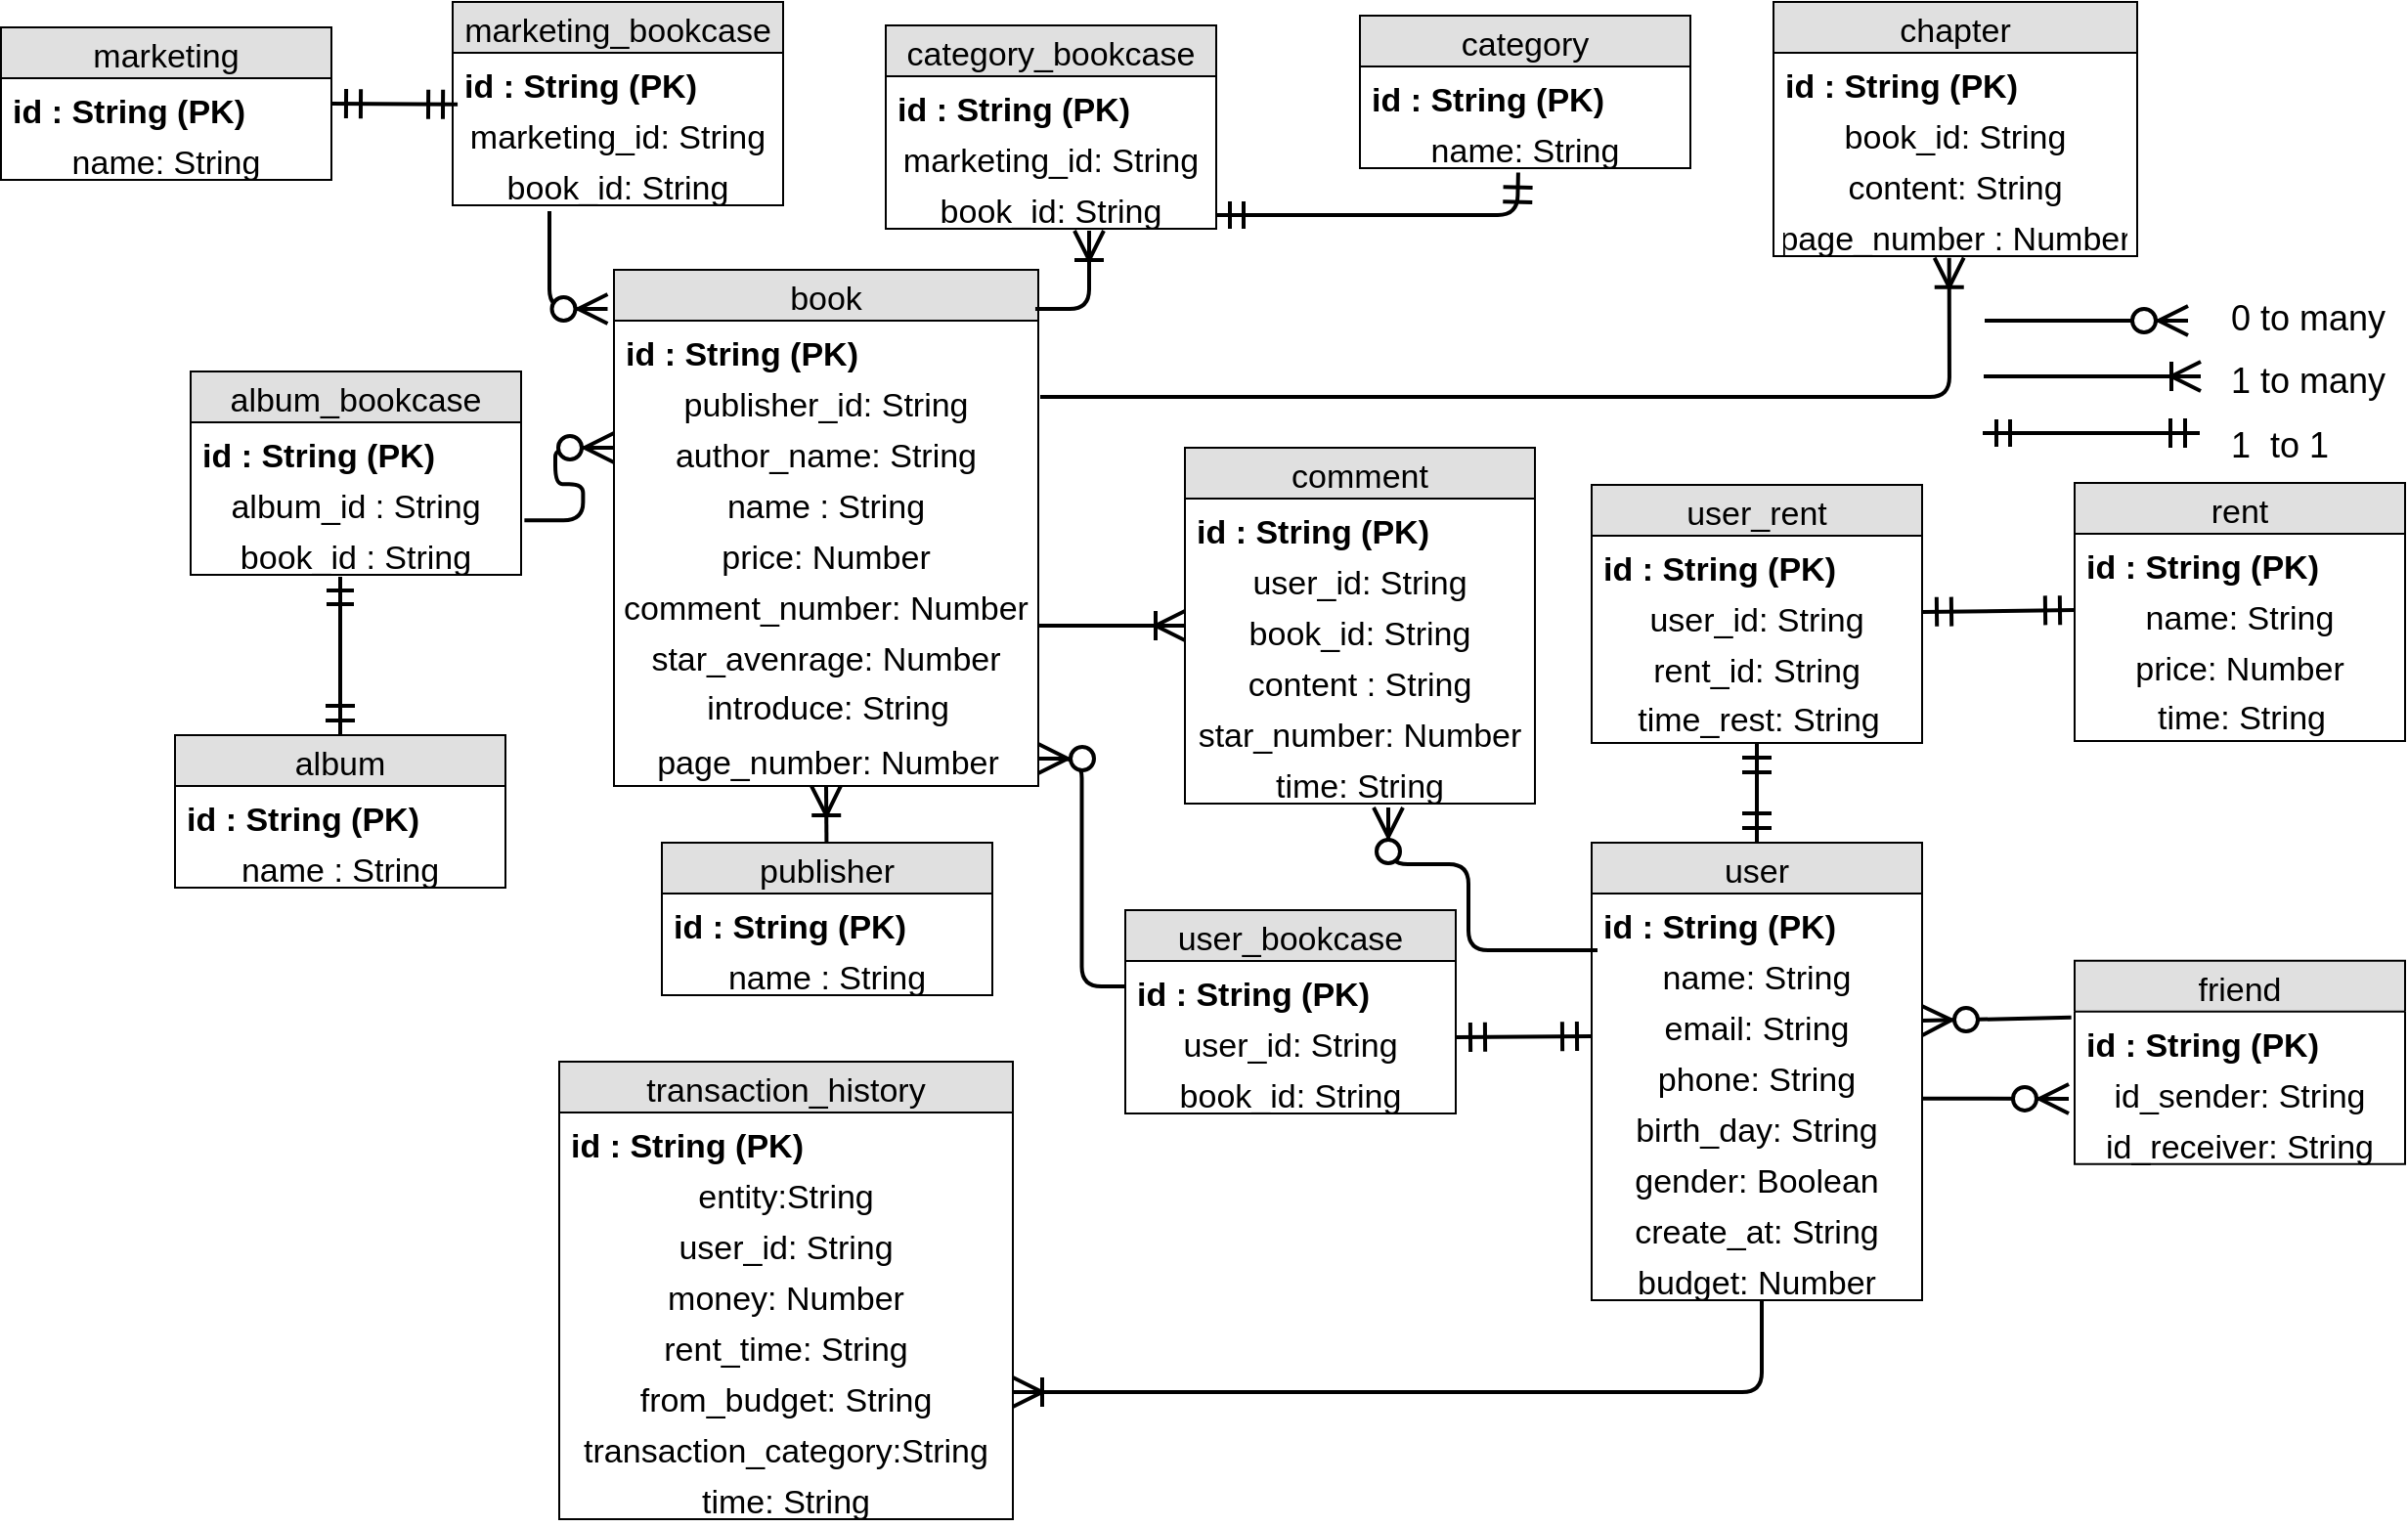 <mxfile version="10.7.5" type="device"><diagram id="d7zMwRDddRJjNO7_HLSz" name="Page-1"><mxGraphModel dx="1863" dy="1151" grid="0" gridSize="10" guides="1" tooltips="1" connect="1" arrows="1" fold="1" page="0" pageScale="1" pageWidth="850" pageHeight="1100" math="0" shadow="0"><root><mxCell id="0"/><mxCell id="1" parent="0"/><mxCell id="2itM7h_mYokOClJ4KOV5-1" value="book" style="swimlane;fontStyle=0;childLayout=stackLayout;horizontal=1;startSize=26;fillColor=#e0e0e0;horizontalStack=0;resizeParent=1;resizeParentMax=0;resizeLast=0;collapsible=1;marginBottom=0;swimlaneFillColor=#ffffff;align=center;fontSize=17;" parent="1" vertex="1"><mxGeometry x="456" y="18" width="217" height="264" as="geometry"/></mxCell><mxCell id="2itM7h_mYokOClJ4KOV5-10" value="id : String (PK)" style="text;strokeColor=none;fillColor=none;spacingLeft=4;spacingRight=4;overflow=hidden;rotatable=0;points=[[0,0.5],[1,0.5]];portConstraint=eastwest;fontSize=17;fontStyle=1" parent="2itM7h_mYokOClJ4KOV5-1" vertex="1"><mxGeometry y="26" width="217" height="26" as="geometry"/></mxCell><mxCell id="2itM7h_mYokOClJ4KOV5-9" value="publisher_id: String" style="text;strokeColor=none;fillColor=none;spacingLeft=4;spacingRight=4;overflow=hidden;rotatable=0;points=[[0,0.5],[1,0.5]];portConstraint=eastwest;fontSize=17;align=center;" parent="2itM7h_mYokOClJ4KOV5-1" vertex="1"><mxGeometry y="52" width="217" height="26" as="geometry"/></mxCell><mxCell id="2itM7h_mYokOClJ4KOV5-7" value="author_name: String" style="text;strokeColor=none;fillColor=none;spacingLeft=4;spacingRight=4;overflow=hidden;rotatable=0;points=[[0,0.5],[1,0.5]];portConstraint=eastwest;fontSize=17;align=center;" parent="2itM7h_mYokOClJ4KOV5-1" vertex="1"><mxGeometry y="78" width="217" height="26" as="geometry"/></mxCell><mxCell id="2itM7h_mYokOClJ4KOV5-8" value="name : String" style="text;strokeColor=none;fillColor=none;spacingLeft=4;spacingRight=4;overflow=hidden;rotatable=0;points=[[0,0.5],[1,0.5]];portConstraint=eastwest;fontSize=17;align=center;" parent="2itM7h_mYokOClJ4KOV5-1" vertex="1"><mxGeometry y="104" width="217" height="26" as="geometry"/></mxCell><mxCell id="2itM7h_mYokOClJ4KOV5-2" value="price: Number" style="text;strokeColor=none;fillColor=none;spacingLeft=4;spacingRight=4;overflow=hidden;rotatable=0;points=[[0,0.5],[1,0.5]];portConstraint=eastwest;fontSize=17;align=center;" parent="2itM7h_mYokOClJ4KOV5-1" vertex="1"><mxGeometry y="130" width="217" height="26" as="geometry"/></mxCell><mxCell id="2itM7h_mYokOClJ4KOV5-3" value="comment_number: Number" style="text;strokeColor=none;fillColor=none;spacingLeft=4;spacingRight=4;overflow=hidden;rotatable=0;points=[[0,0.5],[1,0.5]];portConstraint=eastwest;fontSize=17;align=center;" parent="2itM7h_mYokOClJ4KOV5-1" vertex="1"><mxGeometry y="156" width="217" height="26" as="geometry"/></mxCell><mxCell id="2itM7h_mYokOClJ4KOV5-4" value="star_avenrage: Number" style="text;strokeColor=none;fillColor=none;spacingLeft=4;spacingRight=4;overflow=hidden;rotatable=0;points=[[0,0.5],[1,0.5]];portConstraint=eastwest;fontSize=17;align=center;" parent="2itM7h_mYokOClJ4KOV5-1" vertex="1"><mxGeometry y="182" width="217" height="26" as="geometry"/></mxCell><mxCell id="2itM7h_mYokOClJ4KOV5-11" value="introduce: String" style="text;html=1;align=center;fontSize=17;" parent="2itM7h_mYokOClJ4KOV5-1" vertex="1"><mxGeometry y="208" width="217" height="28" as="geometry"/></mxCell><mxCell id="2itM7h_mYokOClJ4KOV5-12" value="page_number: Number" style="text;html=1;align=center;fontSize=17;" parent="2itM7h_mYokOClJ4KOV5-1" vertex="1"><mxGeometry y="236" width="217" height="28" as="geometry"/></mxCell><mxCell id="2itM7h_mYokOClJ4KOV5-13" value="chapter" style="swimlane;fontStyle=0;childLayout=stackLayout;horizontal=1;startSize=26;fillColor=#e0e0e0;horizontalStack=0;resizeParent=1;resizeParentMax=0;resizeLast=0;collapsible=1;marginBottom=0;swimlaneFillColor=#ffffff;align=center;fontSize=17;" parent="1" vertex="1"><mxGeometry x="1049" y="-119" width="186" height="130" as="geometry"/></mxCell><mxCell id="2itM7h_mYokOClJ4KOV5-14" value="id : String (PK)" style="text;strokeColor=none;fillColor=none;spacingLeft=4;spacingRight=4;overflow=hidden;rotatable=0;points=[[0,0.5],[1,0.5]];portConstraint=eastwest;fontSize=17;fontStyle=1" parent="2itM7h_mYokOClJ4KOV5-13" vertex="1"><mxGeometry y="26" width="186" height="26" as="geometry"/></mxCell><mxCell id="2itM7h_mYokOClJ4KOV5-15" value="book_id: String" style="text;strokeColor=none;fillColor=none;spacingLeft=4;spacingRight=4;overflow=hidden;rotatable=0;points=[[0,0.5],[1,0.5]];portConstraint=eastwest;fontSize=17;align=center;" parent="2itM7h_mYokOClJ4KOV5-13" vertex="1"><mxGeometry y="52" width="186" height="26" as="geometry"/></mxCell><mxCell id="2itM7h_mYokOClJ4KOV5-16" value="content: String" style="text;strokeColor=none;fillColor=none;spacingLeft=4;spacingRight=4;overflow=hidden;rotatable=0;points=[[0,0.5],[1,0.5]];portConstraint=eastwest;fontSize=17;align=center;" parent="2itM7h_mYokOClJ4KOV5-13" vertex="1"><mxGeometry y="78" width="186" height="26" as="geometry"/></mxCell><mxCell id="2itM7h_mYokOClJ4KOV5-17" value="page_number : Number" style="text;strokeColor=none;fillColor=none;spacingLeft=4;spacingRight=4;overflow=hidden;rotatable=0;points=[[0,0.5],[1,0.5]];portConstraint=eastwest;fontSize=17;align=center;" parent="2itM7h_mYokOClJ4KOV5-13" vertex="1"><mxGeometry y="104" width="186" height="26" as="geometry"/></mxCell><mxCell id="2itM7h_mYokOClJ4KOV5-25" value="publisher" style="swimlane;fontStyle=0;childLayout=stackLayout;horizontal=1;startSize=26;fillColor=#e0e0e0;horizontalStack=0;resizeParent=1;resizeParentMax=0;resizeLast=0;collapsible=1;marginBottom=0;swimlaneFillColor=#ffffff;align=center;fontSize=17;" parent="1" vertex="1"><mxGeometry x="480.5" y="311" width="169" height="78" as="geometry"/></mxCell><mxCell id="2itM7h_mYokOClJ4KOV5-26" value="id : String (PK)" style="text;strokeColor=none;fillColor=none;spacingLeft=4;spacingRight=4;overflow=hidden;rotatable=0;points=[[0,0.5],[1,0.5]];portConstraint=eastwest;fontSize=17;fontStyle=1" parent="2itM7h_mYokOClJ4KOV5-25" vertex="1"><mxGeometry y="26" width="169" height="26" as="geometry"/></mxCell><mxCell id="2itM7h_mYokOClJ4KOV5-29" value="name : String" style="text;strokeColor=none;fillColor=none;spacingLeft=4;spacingRight=4;overflow=hidden;rotatable=0;points=[[0,0.5],[1,0.5]];portConstraint=eastwest;fontSize=17;align=center;" parent="2itM7h_mYokOClJ4KOV5-25" vertex="1"><mxGeometry y="52" width="169" height="26" as="geometry"/></mxCell><mxCell id="2itM7h_mYokOClJ4KOV5-40" value="comment" style="swimlane;fontStyle=0;childLayout=stackLayout;horizontal=1;startSize=26;fillColor=#e0e0e0;horizontalStack=0;resizeParent=1;resizeParentMax=0;resizeLast=0;collapsible=1;marginBottom=0;swimlaneFillColor=#ffffff;align=center;fontSize=17;" parent="1" vertex="1"><mxGeometry x="748" y="109" width="179" height="182" as="geometry"/></mxCell><mxCell id="2itM7h_mYokOClJ4KOV5-41" value="id : String (PK)" style="text;strokeColor=none;fillColor=none;spacingLeft=4;spacingRight=4;overflow=hidden;rotatable=0;points=[[0,0.5],[1,0.5]];portConstraint=eastwest;fontSize=17;fontStyle=1" parent="2itM7h_mYokOClJ4KOV5-40" vertex="1"><mxGeometry y="26" width="179" height="26" as="geometry"/></mxCell><mxCell id="2itM7h_mYokOClJ4KOV5-42" value="user_id: String" style="text;strokeColor=none;fillColor=none;spacingLeft=4;spacingRight=4;overflow=hidden;rotatable=0;points=[[0,0.5],[1,0.5]];portConstraint=eastwest;fontSize=17;align=center;" parent="2itM7h_mYokOClJ4KOV5-40" vertex="1"><mxGeometry y="52" width="179" height="26" as="geometry"/></mxCell><mxCell id="2itM7h_mYokOClJ4KOV5-43" value="book_id: String" style="text;strokeColor=none;fillColor=none;spacingLeft=4;spacingRight=4;overflow=hidden;rotatable=0;points=[[0,0.5],[1,0.5]];portConstraint=eastwest;fontSize=17;align=center;" parent="2itM7h_mYokOClJ4KOV5-40" vertex="1"><mxGeometry y="78" width="179" height="26" as="geometry"/></mxCell><mxCell id="2itM7h_mYokOClJ4KOV5-44" value="content : String" style="text;strokeColor=none;fillColor=none;spacingLeft=4;spacingRight=4;overflow=hidden;rotatable=0;points=[[0,0.5],[1,0.5]];portConstraint=eastwest;fontSize=17;align=center;" parent="2itM7h_mYokOClJ4KOV5-40" vertex="1"><mxGeometry y="104" width="179" height="26" as="geometry"/></mxCell><mxCell id="2itM7h_mYokOClJ4KOV5-45" value="star_number: Number" style="text;strokeColor=none;fillColor=none;spacingLeft=4;spacingRight=4;overflow=hidden;rotatable=0;points=[[0,0.5],[1,0.5]];portConstraint=eastwest;fontSize=17;align=center;" parent="2itM7h_mYokOClJ4KOV5-40" vertex="1"><mxGeometry y="130" width="179" height="26" as="geometry"/></mxCell><mxCell id="2itM7h_mYokOClJ4KOV5-46" value="time: String" style="text;strokeColor=none;fillColor=none;spacingLeft=4;spacingRight=4;overflow=hidden;rotatable=0;points=[[0,0.5],[1,0.5]];portConstraint=eastwest;fontSize=17;align=center;" parent="2itM7h_mYokOClJ4KOV5-40" vertex="1"><mxGeometry y="156" width="179" height="26" as="geometry"/></mxCell><mxCell id="2itM7h_mYokOClJ4KOV5-52" value="user" style="swimlane;fontStyle=0;childLayout=stackLayout;horizontal=1;startSize=26;fillColor=#e0e0e0;horizontalStack=0;resizeParent=1;resizeParentMax=0;resizeLast=0;collapsible=1;marginBottom=0;swimlaneFillColor=#ffffff;align=center;fontSize=17;" parent="1" vertex="1"><mxGeometry x="956" y="311" width="169" height="234" as="geometry"/></mxCell><mxCell id="2itM7h_mYokOClJ4KOV5-53" value="id : String (PK)" style="text;strokeColor=none;fillColor=none;spacingLeft=4;spacingRight=4;overflow=hidden;rotatable=0;points=[[0,0.5],[1,0.5]];portConstraint=eastwest;fontSize=17;fontStyle=1" parent="2itM7h_mYokOClJ4KOV5-52" vertex="1"><mxGeometry y="26" width="169" height="26" as="geometry"/></mxCell><mxCell id="2itM7h_mYokOClJ4KOV5-54" value="name: String" style="text;strokeColor=none;fillColor=none;spacingLeft=4;spacingRight=4;overflow=hidden;rotatable=0;points=[[0,0.5],[1,0.5]];portConstraint=eastwest;fontSize=17;align=center;" parent="2itM7h_mYokOClJ4KOV5-52" vertex="1"><mxGeometry y="52" width="169" height="26" as="geometry"/></mxCell><mxCell id="2itM7h_mYokOClJ4KOV5-56" value="email: String" style="text;strokeColor=none;fillColor=none;spacingLeft=4;spacingRight=4;overflow=hidden;rotatable=0;points=[[0,0.5],[1,0.5]];portConstraint=eastwest;fontSize=17;align=center;" parent="2itM7h_mYokOClJ4KOV5-52" vertex="1"><mxGeometry y="78" width="169" height="26" as="geometry"/></mxCell><mxCell id="2itM7h_mYokOClJ4KOV5-57" value="phone: String" style="text;strokeColor=none;fillColor=none;spacingLeft=4;spacingRight=4;overflow=hidden;rotatable=0;points=[[0,0.5],[1,0.5]];portConstraint=eastwest;fontSize=17;align=center;" parent="2itM7h_mYokOClJ4KOV5-52" vertex="1"><mxGeometry y="104" width="169" height="26" as="geometry"/></mxCell><mxCell id="2itM7h_mYokOClJ4KOV5-59" value="birth_day: String" style="text;strokeColor=none;fillColor=none;spacingLeft=4;spacingRight=4;overflow=hidden;rotatable=0;points=[[0,0.5],[1,0.5]];portConstraint=eastwest;fontSize=17;align=center;" parent="2itM7h_mYokOClJ4KOV5-52" vertex="1"><mxGeometry y="130" width="169" height="26" as="geometry"/></mxCell><mxCell id="fYrH7GpACBro7d-czZhD-1" value="gender: Boolean" style="text;strokeColor=none;fillColor=none;spacingLeft=4;spacingRight=4;overflow=hidden;rotatable=0;points=[[0,0.5],[1,0.5]];portConstraint=eastwest;fontSize=17;align=center;" vertex="1" parent="2itM7h_mYokOClJ4KOV5-52"><mxGeometry y="156" width="169" height="26" as="geometry"/></mxCell><mxCell id="fYrH7GpACBro7d-czZhD-4" value="create_at: String" style="text;strokeColor=none;fillColor=none;spacingLeft=4;spacingRight=4;overflow=hidden;rotatable=0;points=[[0,0.5],[1,0.5]];portConstraint=eastwest;fontSize=17;align=center;" vertex="1" parent="2itM7h_mYokOClJ4KOV5-52"><mxGeometry y="182" width="169" height="26" as="geometry"/></mxCell><mxCell id="fYrH7GpACBro7d-czZhD-2" value="budget: Number" style="text;strokeColor=none;fillColor=none;spacingLeft=4;spacingRight=4;overflow=hidden;rotatable=0;points=[[0,0.5],[1,0.5]];portConstraint=eastwest;fontSize=17;align=center;" vertex="1" parent="2itM7h_mYokOClJ4KOV5-52"><mxGeometry y="208" width="169" height="26" as="geometry"/></mxCell><mxCell id="2itM7h_mYokOClJ4KOV5-71" value="user_bookcase" style="swimlane;fontStyle=0;childLayout=stackLayout;horizontal=1;startSize=26;fillColor=#e0e0e0;horizontalStack=0;resizeParent=1;resizeParentMax=0;resizeLast=0;collapsible=1;marginBottom=0;swimlaneFillColor=#ffffff;align=center;fontSize=17;" parent="1" vertex="1"><mxGeometry x="717.5" y="345.5" width="169" height="104" as="geometry"/></mxCell><mxCell id="2itM7h_mYokOClJ4KOV5-72" value="id : String (PK)" style="text;strokeColor=none;fillColor=none;spacingLeft=4;spacingRight=4;overflow=hidden;rotatable=0;points=[[0,0.5],[1,0.5]];portConstraint=eastwest;fontSize=17;fontStyle=1" parent="2itM7h_mYokOClJ4KOV5-71" vertex="1"><mxGeometry y="26" width="169" height="26" as="geometry"/></mxCell><mxCell id="2itM7h_mYokOClJ4KOV5-73" value="user_id: String" style="text;strokeColor=none;fillColor=none;spacingLeft=4;spacingRight=4;overflow=hidden;rotatable=0;points=[[0,0.5],[1,0.5]];portConstraint=eastwest;fontSize=17;align=center;" parent="2itM7h_mYokOClJ4KOV5-71" vertex="1"><mxGeometry y="52" width="169" height="26" as="geometry"/></mxCell><mxCell id="2itM7h_mYokOClJ4KOV5-74" value="book_id: String" style="text;strokeColor=none;fillColor=none;spacingLeft=4;spacingRight=4;overflow=hidden;rotatable=0;points=[[0,0.5],[1,0.5]];portConstraint=eastwest;fontSize=17;align=center;" parent="2itM7h_mYokOClJ4KOV5-71" vertex="1"><mxGeometry y="78" width="169" height="26" as="geometry"/></mxCell><mxCell id="2itM7h_mYokOClJ4KOV5-80" value="rent" style="swimlane;fontStyle=0;childLayout=stackLayout;horizontal=1;startSize=26;fillColor=#e0e0e0;horizontalStack=0;resizeParent=1;resizeParentMax=0;resizeLast=0;collapsible=1;marginBottom=0;swimlaneFillColor=#ffffff;align=center;fontSize=17;" parent="1" vertex="1"><mxGeometry x="1203" y="127" width="169" height="132" as="geometry"/></mxCell><mxCell id="2itM7h_mYokOClJ4KOV5-81" value="id : String (PK)" style="text;strokeColor=none;fillColor=none;spacingLeft=4;spacingRight=4;overflow=hidden;rotatable=0;points=[[0,0.5],[1,0.5]];portConstraint=eastwest;fontSize=17;fontStyle=1" parent="2itM7h_mYokOClJ4KOV5-80" vertex="1"><mxGeometry y="26" width="169" height="26" as="geometry"/></mxCell><mxCell id="2itM7h_mYokOClJ4KOV5-82" value="name: String" style="text;strokeColor=none;fillColor=none;spacingLeft=4;spacingRight=4;overflow=hidden;rotatable=0;points=[[0,0.5],[1,0.5]];portConstraint=eastwest;fontSize=17;align=center;" parent="2itM7h_mYokOClJ4KOV5-80" vertex="1"><mxGeometry y="52" width="169" height="26" as="geometry"/></mxCell><mxCell id="2itM7h_mYokOClJ4KOV5-87" value="price: Number" style="text;strokeColor=none;fillColor=none;spacingLeft=4;spacingRight=4;overflow=hidden;rotatable=0;points=[[0,0.5],[1,0.5]];portConstraint=eastwest;fontSize=17;align=center;" parent="2itM7h_mYokOClJ4KOV5-80" vertex="1"><mxGeometry y="78" width="169" height="26" as="geometry"/></mxCell><mxCell id="2itM7h_mYokOClJ4KOV5-88" value="time: String" style="text;html=1;align=center;fontSize=17;" parent="2itM7h_mYokOClJ4KOV5-80" vertex="1"><mxGeometry y="104" width="169" height="28" as="geometry"/></mxCell><mxCell id="2itM7h_mYokOClJ4KOV5-89" value="user_rent" style="swimlane;fontStyle=0;childLayout=stackLayout;horizontal=1;startSize=26;fillColor=#e0e0e0;horizontalStack=0;resizeParent=1;resizeParentMax=0;resizeLast=0;collapsible=1;marginBottom=0;swimlaneFillColor=#ffffff;align=center;fontSize=17;" parent="1" vertex="1"><mxGeometry x="956" y="128" width="169" height="132" as="geometry"/></mxCell><mxCell id="2itM7h_mYokOClJ4KOV5-90" value="id : String (PK)" style="text;strokeColor=none;fillColor=none;spacingLeft=4;spacingRight=4;overflow=hidden;rotatable=0;points=[[0,0.5],[1,0.5]];portConstraint=eastwest;fontSize=17;fontStyle=1" parent="2itM7h_mYokOClJ4KOV5-89" vertex="1"><mxGeometry y="26" width="169" height="26" as="geometry"/></mxCell><mxCell id="2itM7h_mYokOClJ4KOV5-91" value="user_id: String" style="text;strokeColor=none;fillColor=none;spacingLeft=4;spacingRight=4;overflow=hidden;rotatable=0;points=[[0,0.5],[1,0.5]];portConstraint=eastwest;fontSize=17;align=center;" parent="2itM7h_mYokOClJ4KOV5-89" vertex="1"><mxGeometry y="52" width="169" height="26" as="geometry"/></mxCell><mxCell id="2itM7h_mYokOClJ4KOV5-92" value="rent_id: String" style="text;strokeColor=none;fillColor=none;spacingLeft=4;spacingRight=4;overflow=hidden;rotatable=0;points=[[0,0.5],[1,0.5]];portConstraint=eastwest;fontSize=17;align=center;" parent="2itM7h_mYokOClJ4KOV5-89" vertex="1"><mxGeometry y="78" width="169" height="26" as="geometry"/></mxCell><mxCell id="2itM7h_mYokOClJ4KOV5-93" value="time_rest: String" style="text;html=1;align=center;fontSize=17;" parent="2itM7h_mYokOClJ4KOV5-89" vertex="1"><mxGeometry y="104" width="169" height="28" as="geometry"/></mxCell><mxCell id="2itM7h_mYokOClJ4KOV5-94" value="album_bookcase" style="swimlane;fontStyle=0;childLayout=stackLayout;horizontal=1;startSize=26;fillColor=#e0e0e0;horizontalStack=0;resizeParent=1;resizeParentMax=0;resizeLast=0;collapsible=1;marginBottom=0;swimlaneFillColor=#ffffff;align=center;fontSize=17;" parent="1" vertex="1"><mxGeometry x="239.5" y="70" width="169" height="104" as="geometry"/></mxCell><mxCell id="2itM7h_mYokOClJ4KOV5-95" value="id : String (PK)" style="text;strokeColor=none;fillColor=none;spacingLeft=4;spacingRight=4;overflow=hidden;rotatable=0;points=[[0,0.5],[1,0.5]];portConstraint=eastwest;fontSize=17;fontStyle=1" parent="2itM7h_mYokOClJ4KOV5-94" vertex="1"><mxGeometry y="26" width="169" height="26" as="geometry"/></mxCell><mxCell id="2itM7h_mYokOClJ4KOV5-96" value="album_id : String" style="text;strokeColor=none;fillColor=none;spacingLeft=4;spacingRight=4;overflow=hidden;rotatable=0;points=[[0,0.5],[1,0.5]];portConstraint=eastwest;fontSize=17;align=center;" parent="2itM7h_mYokOClJ4KOV5-94" vertex="1"><mxGeometry y="52" width="169" height="26" as="geometry"/></mxCell><mxCell id="2itM7h_mYokOClJ4KOV5-97" value="book_id : String" style="text;strokeColor=none;fillColor=none;spacingLeft=4;spacingRight=4;overflow=hidden;rotatable=0;points=[[0,0.5],[1,0.5]];portConstraint=eastwest;fontSize=17;align=center;" parent="2itM7h_mYokOClJ4KOV5-94" vertex="1"><mxGeometry y="78" width="169" height="26" as="geometry"/></mxCell><mxCell id="2itM7h_mYokOClJ4KOV5-98" value="friend" style="swimlane;fontStyle=0;childLayout=stackLayout;horizontal=1;startSize=26;fillColor=#e0e0e0;horizontalStack=0;resizeParent=1;resizeParentMax=0;resizeLast=0;collapsible=1;marginBottom=0;swimlaneFillColor=#ffffff;align=center;fontSize=17;" parent="1" vertex="1"><mxGeometry x="1203" y="371.357" width="169" height="104" as="geometry"/></mxCell><mxCell id="2itM7h_mYokOClJ4KOV5-99" value="id : String (PK)" style="text;strokeColor=none;fillColor=none;spacingLeft=4;spacingRight=4;overflow=hidden;rotatable=0;points=[[0,0.5],[1,0.5]];portConstraint=eastwest;fontSize=17;fontStyle=1" parent="2itM7h_mYokOClJ4KOV5-98" vertex="1"><mxGeometry y="26" width="169" height="26" as="geometry"/></mxCell><mxCell id="2itM7h_mYokOClJ4KOV5-100" value="id_sender: String" style="text;strokeColor=none;fillColor=none;spacingLeft=4;spacingRight=4;overflow=hidden;rotatable=0;points=[[0,0.5],[1,0.5]];portConstraint=eastwest;fontSize=17;align=center;" parent="2itM7h_mYokOClJ4KOV5-98" vertex="1"><mxGeometry y="52" width="169" height="26" as="geometry"/></mxCell><mxCell id="2itM7h_mYokOClJ4KOV5-101" value="id_receiver: String" style="text;strokeColor=none;fillColor=none;spacingLeft=4;spacingRight=4;overflow=hidden;rotatable=0;points=[[0,0.5],[1,0.5]];portConstraint=eastwest;fontSize=17;align=center;" parent="2itM7h_mYokOClJ4KOV5-98" vertex="1"><mxGeometry y="78" width="169" height="26" as="geometry"/></mxCell><mxCell id="2itM7h_mYokOClJ4KOV5-37" value="album" style="swimlane;fontStyle=0;childLayout=stackLayout;horizontal=1;startSize=26;fillColor=#e0e0e0;horizontalStack=0;resizeParent=1;resizeParentMax=0;resizeLast=0;collapsible=1;marginBottom=0;swimlaneFillColor=#ffffff;align=center;fontSize=17;" parent="1" vertex="1"><mxGeometry x="231.5" y="256" width="169" height="78" as="geometry"/></mxCell><mxCell id="2itM7h_mYokOClJ4KOV5-38" value="id : String (PK)" style="text;strokeColor=none;fillColor=none;spacingLeft=4;spacingRight=4;overflow=hidden;rotatable=0;points=[[0,0.5],[1,0.5]];portConstraint=eastwest;fontSize=17;fontStyle=1" parent="2itM7h_mYokOClJ4KOV5-37" vertex="1"><mxGeometry y="26" width="169" height="26" as="geometry"/></mxCell><mxCell id="2itM7h_mYokOClJ4KOV5-39" value="name : String" style="text;strokeColor=none;fillColor=none;spacingLeft=4;spacingRight=4;overflow=hidden;rotatable=0;points=[[0,0.5],[1,0.5]];portConstraint=eastwest;fontSize=17;align=center;" parent="2itM7h_mYokOClJ4KOV5-37" vertex="1"><mxGeometry y="52" width="169" height="26" as="geometry"/></mxCell><mxCell id="2itM7h_mYokOClJ4KOV5-111" value="" style="edgeStyle=entityRelationEdgeStyle;fontSize=17;html=1;endArrow=ERzeroToMany;endFill=1;entryX=0;entryY=0.5;entryDx=0;entryDy=0;endSize=12;strokeWidth=2;exitX=1.01;exitY=0.929;exitDx=0;exitDy=0;exitPerimeter=0;" parent="1" source="2itM7h_mYokOClJ4KOV5-96" target="2itM7h_mYokOClJ4KOV5-7" edge="1"><mxGeometry width="100" height="100" relative="1" as="geometry"><mxPoint x="409" y="122" as="sourcePoint"/><mxPoint x="294" y="453" as="targetPoint"/></mxGeometry></mxCell><mxCell id="2itM7h_mYokOClJ4KOV5-113" value="" style="fontSize=17;html=1;endArrow=ERoneToMany;entryX=0.483;entryY=1.033;entryDx=0;entryDy=0;endSize=12;strokeWidth=2;startSize=12;entryPerimeter=0;" parent="1" target="2itM7h_mYokOClJ4KOV5-17" edge="1"><mxGeometry width="100" height="100" relative="1" as="geometry"><mxPoint x="674" y="83" as="sourcePoint"/><mxPoint x="752" y="227" as="targetPoint"/><Array as="points"><mxPoint x="1139" y="83"/></Array></mxGeometry></mxCell><mxCell id="2itM7h_mYokOClJ4KOV5-114" value="" style="edgeStyle=entityRelationEdgeStyle;fontSize=17;html=1;endArrow=ERoneToMany;entryX=0;entryY=0.5;entryDx=0;entryDy=0;strokeWidth=2;endSize=12;startSize=12;" parent="1" target="2itM7h_mYokOClJ4KOV5-43" edge="1"><mxGeometry width="100" height="100" relative="1" as="geometry"><mxPoint x="673" y="200" as="sourcePoint"/><mxPoint x="760" y="185" as="targetPoint"/></mxGeometry></mxCell><mxCell id="2itM7h_mYokOClJ4KOV5-115" value="" style="fontSize=17;html=1;endArrow=ERoneToMany;strokeWidth=2;entryX=0.5;entryY=1;entryDx=0;entryDy=0;endSize=12;startSize=8;" parent="1" source="2itM7h_mYokOClJ4KOV5-25" target="2itM7h_mYokOClJ4KOV5-12" edge="1"><mxGeometry width="100" height="100" relative="1" as="geometry"><mxPoint x="336" y="488" as="sourcePoint"/><mxPoint x="382" y="443" as="targetPoint"/></mxGeometry></mxCell><mxCell id="2itM7h_mYokOClJ4KOV5-117" value="" style="edgeStyle=orthogonalEdgeStyle;fontSize=17;html=1;endArrow=ERzeroToMany;endFill=1;strokeWidth=2;exitX=0;exitY=0.5;exitDx=0;exitDy=0;entryX=1;entryY=0.5;entryDx=0;entryDy=0;endSize=12;startSize=12;" parent="1" source="2itM7h_mYokOClJ4KOV5-72" target="2itM7h_mYokOClJ4KOV5-12" edge="1"><mxGeometry width="100" height="100" relative="1" as="geometry"><mxPoint x="639" y="596" as="sourcePoint"/><mxPoint x="739" y="496" as="targetPoint"/></mxGeometry></mxCell><mxCell id="2itM7h_mYokOClJ4KOV5-118" value="" style="fontSize=17;html=1;endArrow=ERmandOne;startArrow=ERmandOne;strokeWidth=2;exitX=1;exitY=0.5;exitDx=0;exitDy=0;endSize=12;startSize=12;" parent="1" source="2itM7h_mYokOClJ4KOV5-73" edge="1"><mxGeometry width="100" height="100" relative="1" as="geometry"><mxPoint x="887" y="445" as="sourcePoint"/><mxPoint x="956" y="410" as="targetPoint"/></mxGeometry></mxCell><mxCell id="2itM7h_mYokOClJ4KOV5-120" value="" style="edgeStyle=orthogonalEdgeStyle;fontSize=17;html=1;endArrow=ERzeroToMany;endFill=1;strokeWidth=2;endSize=12;startSize=12;" parent="1" edge="1"><mxGeometry width="100" height="100" relative="1" as="geometry"><mxPoint x="959" y="366" as="sourcePoint"/><mxPoint x="852" y="293" as="targetPoint"/><Array as="points"><mxPoint x="893" y="366"/><mxPoint x="893" y="322"/><mxPoint x="852" y="322"/></Array></mxGeometry></mxCell><mxCell id="2itM7h_mYokOClJ4KOV5-122" value="" style="fontSize=17;html=1;endArrow=ERmandOne;startArrow=ERmandOne;strokeWidth=2;entryX=0.5;entryY=1;entryDx=0;entryDy=0;exitX=0.5;exitY=0;exitDx=0;exitDy=0;endSize=12;startSize=12;" parent="1" source="2itM7h_mYokOClJ4KOV5-52" target="2itM7h_mYokOClJ4KOV5-93" edge="1"><mxGeometry width="100" height="100" relative="1" as="geometry"><mxPoint x="1040.5" y="269.579" as="sourcePoint"/><mxPoint x="1040.5" y="169.579" as="targetPoint"/></mxGeometry></mxCell><mxCell id="2itM7h_mYokOClJ4KOV5-123" value="" style="fontSize=17;html=1;endArrow=ERmandOne;startArrow=ERmandOne;strokeWidth=2;exitX=1;exitY=0.5;exitDx=0;exitDy=0;entryX=0;entryY=0.5;entryDx=0;entryDy=0;endSize=12;startSize=12;" parent="1" source="2itM7h_mYokOClJ4KOV5-91" target="2itM7h_mYokOClJ4KOV5-82" edge="1"><mxGeometry width="100" height="100" relative="1" as="geometry"><mxPoint x="1133" y="164" as="sourcePoint"/><mxPoint x="1233" y="64" as="targetPoint"/></mxGeometry></mxCell><mxCell id="2itM7h_mYokOClJ4KOV5-131" value="marketing" style="swimlane;fontStyle=0;childLayout=stackLayout;horizontal=1;startSize=26;fillColor=#e0e0e0;horizontalStack=0;resizeParent=1;resizeParentMax=0;resizeLast=0;collapsible=1;marginBottom=0;swimlaneFillColor=#ffffff;align=center;fontSize=17;" parent="1" vertex="1"><mxGeometry x="142.5" y="-106" width="169" height="78" as="geometry"/></mxCell><mxCell id="2itM7h_mYokOClJ4KOV5-132" value="id : String (PK)" style="text;strokeColor=none;fillColor=none;spacingLeft=4;spacingRight=4;overflow=hidden;rotatable=0;points=[[0,0.5],[1,0.5]];portConstraint=eastwest;fontSize=17;fontStyle=1" parent="2itM7h_mYokOClJ4KOV5-131" vertex="1"><mxGeometry y="26" width="169" height="26" as="geometry"/></mxCell><mxCell id="2itM7h_mYokOClJ4KOV5-134" value="name: String" style="text;strokeColor=none;fillColor=none;spacingLeft=4;spacingRight=4;overflow=hidden;rotatable=0;points=[[0,0.5],[1,0.5]];portConstraint=eastwest;fontSize=17;align=center;" parent="2itM7h_mYokOClJ4KOV5-131" vertex="1"><mxGeometry y="52" width="169" height="26" as="geometry"/></mxCell><mxCell id="2itM7h_mYokOClJ4KOV5-136" value="category" style="swimlane;fontStyle=0;childLayout=stackLayout;horizontal=1;startSize=26;fillColor=#e0e0e0;horizontalStack=0;resizeParent=1;resizeParentMax=0;resizeLast=0;collapsible=1;marginBottom=0;swimlaneFillColor=#ffffff;align=center;fontSize=17;" parent="1" vertex="1"><mxGeometry x="837.5" y="-112" width="169" height="78" as="geometry"/></mxCell><mxCell id="2itM7h_mYokOClJ4KOV5-137" value="id : String (PK)" style="text;strokeColor=none;fillColor=none;spacingLeft=4;spacingRight=4;overflow=hidden;rotatable=0;points=[[0,0.5],[1,0.5]];portConstraint=eastwest;fontSize=17;fontStyle=1" parent="2itM7h_mYokOClJ4KOV5-136" vertex="1"><mxGeometry y="26" width="169" height="26" as="geometry"/></mxCell><mxCell id="2itM7h_mYokOClJ4KOV5-139" value="name: String" style="text;strokeColor=none;fillColor=none;spacingLeft=4;spacingRight=4;overflow=hidden;rotatable=0;points=[[0,0.5],[1,0.5]];portConstraint=eastwest;fontSize=17;align=center;" parent="2itM7h_mYokOClJ4KOV5-136" vertex="1"><mxGeometry y="52" width="169" height="26" as="geometry"/></mxCell><mxCell id="2itM7h_mYokOClJ4KOV5-144" value="marketing_bookcase" style="swimlane;fontStyle=0;childLayout=stackLayout;horizontal=1;startSize=26;fillColor=#e0e0e0;horizontalStack=0;resizeParent=1;resizeParentMax=0;resizeLast=0;collapsible=1;marginBottom=0;swimlaneFillColor=#ffffff;align=center;fontSize=17;" parent="1" vertex="1"><mxGeometry x="373.5" y="-119" width="169" height="104" as="geometry"/></mxCell><mxCell id="2itM7h_mYokOClJ4KOV5-145" value="id : String (PK)" style="text;strokeColor=none;fillColor=none;spacingLeft=4;spacingRight=4;overflow=hidden;rotatable=0;points=[[0,0.5],[1,0.5]];portConstraint=eastwest;fontSize=17;fontStyle=1" parent="2itM7h_mYokOClJ4KOV5-144" vertex="1"><mxGeometry y="26" width="169" height="26" as="geometry"/></mxCell><mxCell id="2itM7h_mYokOClJ4KOV5-146" value="marketing_id: String" style="text;strokeColor=none;fillColor=none;spacingLeft=4;spacingRight=4;overflow=hidden;rotatable=0;points=[[0,0.5],[1,0.5]];portConstraint=eastwest;fontSize=17;align=center;" parent="2itM7h_mYokOClJ4KOV5-144" vertex="1"><mxGeometry y="52" width="169" height="26" as="geometry"/></mxCell><mxCell id="2itM7h_mYokOClJ4KOV5-147" value="book_id: String" style="text;strokeColor=none;fillColor=none;spacingLeft=4;spacingRight=4;overflow=hidden;rotatable=0;points=[[0,0.5],[1,0.5]];portConstraint=eastwest;fontSize=17;align=center;" parent="2itM7h_mYokOClJ4KOV5-144" vertex="1"><mxGeometry y="78" width="169" height="26" as="geometry"/></mxCell><mxCell id="2itM7h_mYokOClJ4KOV5-148" value="" style="fontSize=17;html=1;endArrow=ERzeroToMany;endFill=1;strokeWidth=2;entryX=-0.015;entryY=-0.231;entryDx=0;entryDy=0;endSize=12;startSize=12;entryPerimeter=0;" parent="1" target="2itM7h_mYokOClJ4KOV5-10" edge="1"><mxGeometry width="100" height="100" relative="1" as="geometry"><mxPoint x="423" y="-12" as="sourcePoint"/><mxPoint x="368" y="-40" as="targetPoint"/><Array as="points"><mxPoint x="423" y="38"/></Array></mxGeometry></mxCell><mxCell id="2itM7h_mYokOClJ4KOV5-153" value="" style="fontSize=17;html=1;endArrow=ERmandOne;startArrow=ERmandOne;strokeWidth=2;exitX=1;exitY=0.5;exitDx=0;exitDy=0;entryX=0.015;entryY=0.016;entryDx=0;entryDy=0;entryPerimeter=0;endSize=12;startSize=12;" parent="1" source="2itM7h_mYokOClJ4KOV5-132" target="2itM7h_mYokOClJ4KOV5-146" edge="1"><mxGeometry width="100" height="100" relative="1" as="geometry"><mxPoint x="307" y="-77" as="sourcePoint"/><mxPoint x="407" y="-177" as="targetPoint"/></mxGeometry></mxCell><mxCell id="mO61NPIh0vLrftMYcJK9-1" value="" style="fontSize=17;html=1;endArrow=ERzeroToMany;endFill=1;endSize=12;startSize=12;strokeWidth=2;exitX=1.003;exitY=0.033;exitDx=0;exitDy=0;exitPerimeter=0;" parent="1" source="2itM7h_mYokOClJ4KOV5-59" edge="1"><mxGeometry width="100" height="100" relative="1" as="geometry"><mxPoint x="1542.5" y="435.5" as="sourcePoint"/><mxPoint x="1200" y="442" as="targetPoint"/></mxGeometry></mxCell><mxCell id="mO61NPIh0vLrftMYcJK9-2" value="" style="edgeStyle=entityRelationEdgeStyle;fontSize=17;html=1;endArrow=ERoneToMany;strokeWidth=2;endSize=12;startSize=12;" parent="1" edge="1"><mxGeometry width="100" height="100" relative="1" as="geometry"><mxPoint x="1156.5" y="72.5" as="sourcePoint"/><mxPoint x="1267.5" y="72.5" as="targetPoint"/></mxGeometry></mxCell><mxCell id="mO61NPIh0vLrftMYcJK9-3" value="" style="edgeStyle=entityRelationEdgeStyle;fontSize=17;html=1;endArrow=ERmandOne;startArrow=ERmandOne;strokeWidth=2;endSize=12;startSize=11;" parent="1" edge="1"><mxGeometry width="100" height="100" relative="1" as="geometry"><mxPoint x="1156" y="101.5" as="sourcePoint"/><mxPoint x="1267" y="101.5" as="targetPoint"/></mxGeometry></mxCell><mxCell id="mO61NPIh0vLrftMYcJK9-6" value="0 to many" style="text;html=1;resizable=0;points=[];autosize=1;align=left;verticalAlign=top;spacingTop=-4;fontSize=18;" parent="1" vertex="1"><mxGeometry x="1280.5" y="29.5" width="63" height="14" as="geometry"/></mxCell><mxCell id="mO61NPIh0vLrftMYcJK9-7" value="1 to many&lt;br style=&quot;font-size: 18px;&quot;&gt;&lt;br style=&quot;font-size: 18px;&quot;&gt;" style="text;html=1;resizable=0;points=[];autosize=1;align=left;verticalAlign=top;spacingTop=-4;fontSize=18;" parent="1" vertex="1"><mxGeometry x="1280.5" y="61.5" width="63" height="28" as="geometry"/></mxCell><mxCell id="mO61NPIh0vLrftMYcJK9-8" value="1&amp;nbsp; to 1" style="text;html=1;resizable=0;points=[];autosize=1;align=left;verticalAlign=top;spacingTop=-4;fontSize=18;" parent="1" vertex="1"><mxGeometry x="1280.5" y="94.5" width="43" height="14" as="geometry"/></mxCell><mxCell id="mO61NPIh0vLrftMYcJK9-9" value="" style="fontSize=17;html=1;endArrow=ERmandOne;startArrow=ERmandOne;strokeWidth=2;endSize=12;startSize=11;entryX=0.5;entryY=0;entryDx=0;entryDy=0;" parent="1" target="2itM7h_mYokOClJ4KOV5-37" edge="1"><mxGeometry width="100" height="100" relative="1" as="geometry"><mxPoint x="316" y="175" as="sourcePoint"/><mxPoint x="1257.5" y="-18" as="targetPoint"/></mxGeometry></mxCell><mxCell id="sAJXv1maeD_YGNkKOufP-1" value="category_bookcase" style="swimlane;fontStyle=0;childLayout=stackLayout;horizontal=1;startSize=26;fillColor=#e0e0e0;horizontalStack=0;resizeParent=1;resizeParentMax=0;resizeLast=0;collapsible=1;marginBottom=0;swimlaneFillColor=#ffffff;align=center;fontSize=17;" parent="1" vertex="1"><mxGeometry x="595" y="-107" width="169" height="104" as="geometry"/></mxCell><mxCell id="sAJXv1maeD_YGNkKOufP-2" value="id : String (PK)" style="text;strokeColor=none;fillColor=none;spacingLeft=4;spacingRight=4;overflow=hidden;rotatable=0;points=[[0,0.5],[1,0.5]];portConstraint=eastwest;fontSize=17;fontStyle=1" parent="sAJXv1maeD_YGNkKOufP-1" vertex="1"><mxGeometry y="26" width="169" height="26" as="geometry"/></mxCell><mxCell id="sAJXv1maeD_YGNkKOufP-3" value="marketing_id: String" style="text;strokeColor=none;fillColor=none;spacingLeft=4;spacingRight=4;overflow=hidden;rotatable=0;points=[[0,0.5],[1,0.5]];portConstraint=eastwest;fontSize=17;align=center;" parent="sAJXv1maeD_YGNkKOufP-1" vertex="1"><mxGeometry y="52" width="169" height="26" as="geometry"/></mxCell><mxCell id="sAJXv1maeD_YGNkKOufP-4" value="book_id: String" style="text;strokeColor=none;fillColor=none;spacingLeft=4;spacingRight=4;overflow=hidden;rotatable=0;points=[[0,0.5],[1,0.5]];portConstraint=eastwest;fontSize=17;align=center;" parent="sAJXv1maeD_YGNkKOufP-1" vertex="1"><mxGeometry y="78" width="169" height="26" as="geometry"/></mxCell><mxCell id="sAJXv1maeD_YGNkKOufP-5" value="" style="fontSize=17;html=1;endArrow=ERmandOne;startArrow=ERmandOne;strokeWidth=2;endSize=12;startSize=11;entryX=0.479;entryY=1.088;entryDx=0;entryDy=0;entryPerimeter=0;" parent="1" target="2itM7h_mYokOClJ4KOV5-139" edge="1"><mxGeometry width="100" height="100" relative="1" as="geometry"><mxPoint x="764" y="-10" as="sourcePoint"/><mxPoint x="719" y="1" as="targetPoint"/><Array as="points"><mxPoint x="918" y="-10"/></Array></mxGeometry></mxCell><mxCell id="sAJXv1maeD_YGNkKOufP-6" value="" style="fontSize=17;html=1;endArrow=ERoneToMany;strokeWidth=2;endSize=12;startSize=12;exitX=0.993;exitY=-0.231;exitDx=0;exitDy=0;exitPerimeter=0;" parent="1" source="2itM7h_mYokOClJ4KOV5-10" edge="1"><mxGeometry width="100" height="100" relative="1" as="geometry"><mxPoint x="699.5" y="31" as="sourcePoint"/><mxPoint x="699" y="-2" as="targetPoint"/><Array as="points"><mxPoint x="699" y="38"/></Array></mxGeometry></mxCell><mxCell id="sAJXv1maeD_YGNkKOufP-7" value="transaction_history" style="swimlane;fontStyle=0;childLayout=stackLayout;horizontal=1;startSize=26;fillColor=#e0e0e0;horizontalStack=0;resizeParent=1;resizeParentMax=0;resizeLast=0;collapsible=1;marginBottom=0;swimlaneFillColor=#ffffff;align=center;fontSize=17;" parent="1" vertex="1"><mxGeometry x="428" y="423" width="232" height="234" as="geometry"/></mxCell><mxCell id="sAJXv1maeD_YGNkKOufP-8" value="id : String (PK)" style="text;strokeColor=none;fillColor=none;spacingLeft=4;spacingRight=4;overflow=hidden;rotatable=0;points=[[0,0.5],[1,0.5]];portConstraint=eastwest;fontSize=17;fontStyle=1" parent="sAJXv1maeD_YGNkKOufP-7" vertex="1"><mxGeometry y="26" width="232" height="26" as="geometry"/></mxCell><mxCell id="sAJXv1maeD_YGNkKOufP-9" value="entity:String" style="text;strokeColor=none;fillColor=none;spacingLeft=4;spacingRight=4;overflow=hidden;rotatable=0;points=[[0,0.5],[1,0.5]];portConstraint=eastwest;fontSize=17;align=center;" parent="sAJXv1maeD_YGNkKOufP-7" vertex="1"><mxGeometry y="52" width="232" height="26" as="geometry"/></mxCell><mxCell id="sAJXv1maeD_YGNkKOufP-10" value="user_id: String" style="text;strokeColor=none;fillColor=none;spacingLeft=4;spacingRight=4;overflow=hidden;rotatable=0;points=[[0,0.5],[1,0.5]];portConstraint=eastwest;fontSize=17;align=center;" parent="sAJXv1maeD_YGNkKOufP-7" vertex="1"><mxGeometry y="78" width="232" height="26" as="geometry"/></mxCell><mxCell id="sAJXv1maeD_YGNkKOufP-12" value="money: Number" style="text;strokeColor=none;fillColor=none;spacingLeft=4;spacingRight=4;overflow=hidden;rotatable=0;points=[[0,0.5],[1,0.5]];portConstraint=eastwest;fontSize=17;align=center;" parent="sAJXv1maeD_YGNkKOufP-7" vertex="1"><mxGeometry y="104" width="232" height="26" as="geometry"/></mxCell><mxCell id="sAJXv1maeD_YGNkKOufP-11" value="rent_time: String" style="text;strokeColor=none;fillColor=none;spacingLeft=4;spacingRight=4;overflow=hidden;rotatable=0;points=[[0,0.5],[1,0.5]];portConstraint=eastwest;fontSize=17;align=center;" parent="sAJXv1maeD_YGNkKOufP-7" vertex="1"><mxGeometry y="130" width="232" height="26" as="geometry"/></mxCell><mxCell id="sAJXv1maeD_YGNkKOufP-13" value="from_budget: String" style="text;strokeColor=none;fillColor=none;spacingLeft=4;spacingRight=4;overflow=hidden;rotatable=0;points=[[0,0.5],[1,0.5]];portConstraint=eastwest;fontSize=17;align=center;" parent="sAJXv1maeD_YGNkKOufP-7" vertex="1"><mxGeometry y="156" width="232" height="26" as="geometry"/></mxCell><mxCell id="sAJXv1maeD_YGNkKOufP-14" value="transaction_category:String" style="text;strokeColor=none;fillColor=none;spacingLeft=4;spacingRight=4;overflow=hidden;rotatable=0;points=[[0,0.5],[1,0.5]];portConstraint=eastwest;fontSize=17;align=center;" parent="sAJXv1maeD_YGNkKOufP-7" vertex="1"><mxGeometry y="182" width="232" height="26" as="geometry"/></mxCell><mxCell id="sAJXv1maeD_YGNkKOufP-15" value="time: String" style="text;strokeColor=none;fillColor=none;spacingLeft=4;spacingRight=4;overflow=hidden;rotatable=0;points=[[0,0.5],[1,0.5]];portConstraint=eastwest;fontSize=17;align=center;" parent="sAJXv1maeD_YGNkKOufP-7" vertex="1"><mxGeometry y="208" width="232" height="26" as="geometry"/></mxCell><mxCell id="sAJXv1maeD_YGNkKOufP-17" value="" style="fontSize=17;html=1;endArrow=ERoneToMany;strokeWidth=2;endSize=12;startSize=12;entryX=1;entryY=0.5;entryDx=0;entryDy=0;" parent="1" target="sAJXv1maeD_YGNkKOufP-13" edge="1"><mxGeometry width="100" height="100" relative="1" as="geometry"><mxPoint x="1043" y="545" as="sourcePoint"/><mxPoint x="692" y="648" as="targetPoint"/><Array as="points"><mxPoint x="1043" y="592"/></Array></mxGeometry></mxCell><mxCell id="sAJXv1maeD_YGNkKOufP-19" value="" style="fontSize=17;html=1;endArrow=ERzeroToMany;endFill=1;endSize=12;startSize=12;strokeWidth=2;entryX=1;entryY=0.5;entryDx=0;entryDy=0;exitX=-0.01;exitY=0.118;exitDx=0;exitDy=0;exitPerimeter=0;" parent="1" source="2itM7h_mYokOClJ4KOV5-99" target="2itM7h_mYokOClJ4KOV5-56" edge="1"><mxGeometry width="100" height="100" relative="1" as="geometry"><mxPoint x="1268" y="305" as="sourcePoint"/><mxPoint x="1519.5" y="334" as="targetPoint"/></mxGeometry></mxCell><mxCell id="sAJXv1maeD_YGNkKOufP-20" value="" style="fontSize=17;html=1;endArrow=ERzeroToMany;endFill=1;endSize=12;startSize=12;strokeWidth=2;" parent="1" edge="1"><mxGeometry width="100" height="100" relative="1" as="geometry"><mxPoint x="1157" y="44" as="sourcePoint"/><mxPoint x="1261" y="44" as="targetPoint"/></mxGeometry></mxCell></root></mxGraphModel></diagram></mxfile>